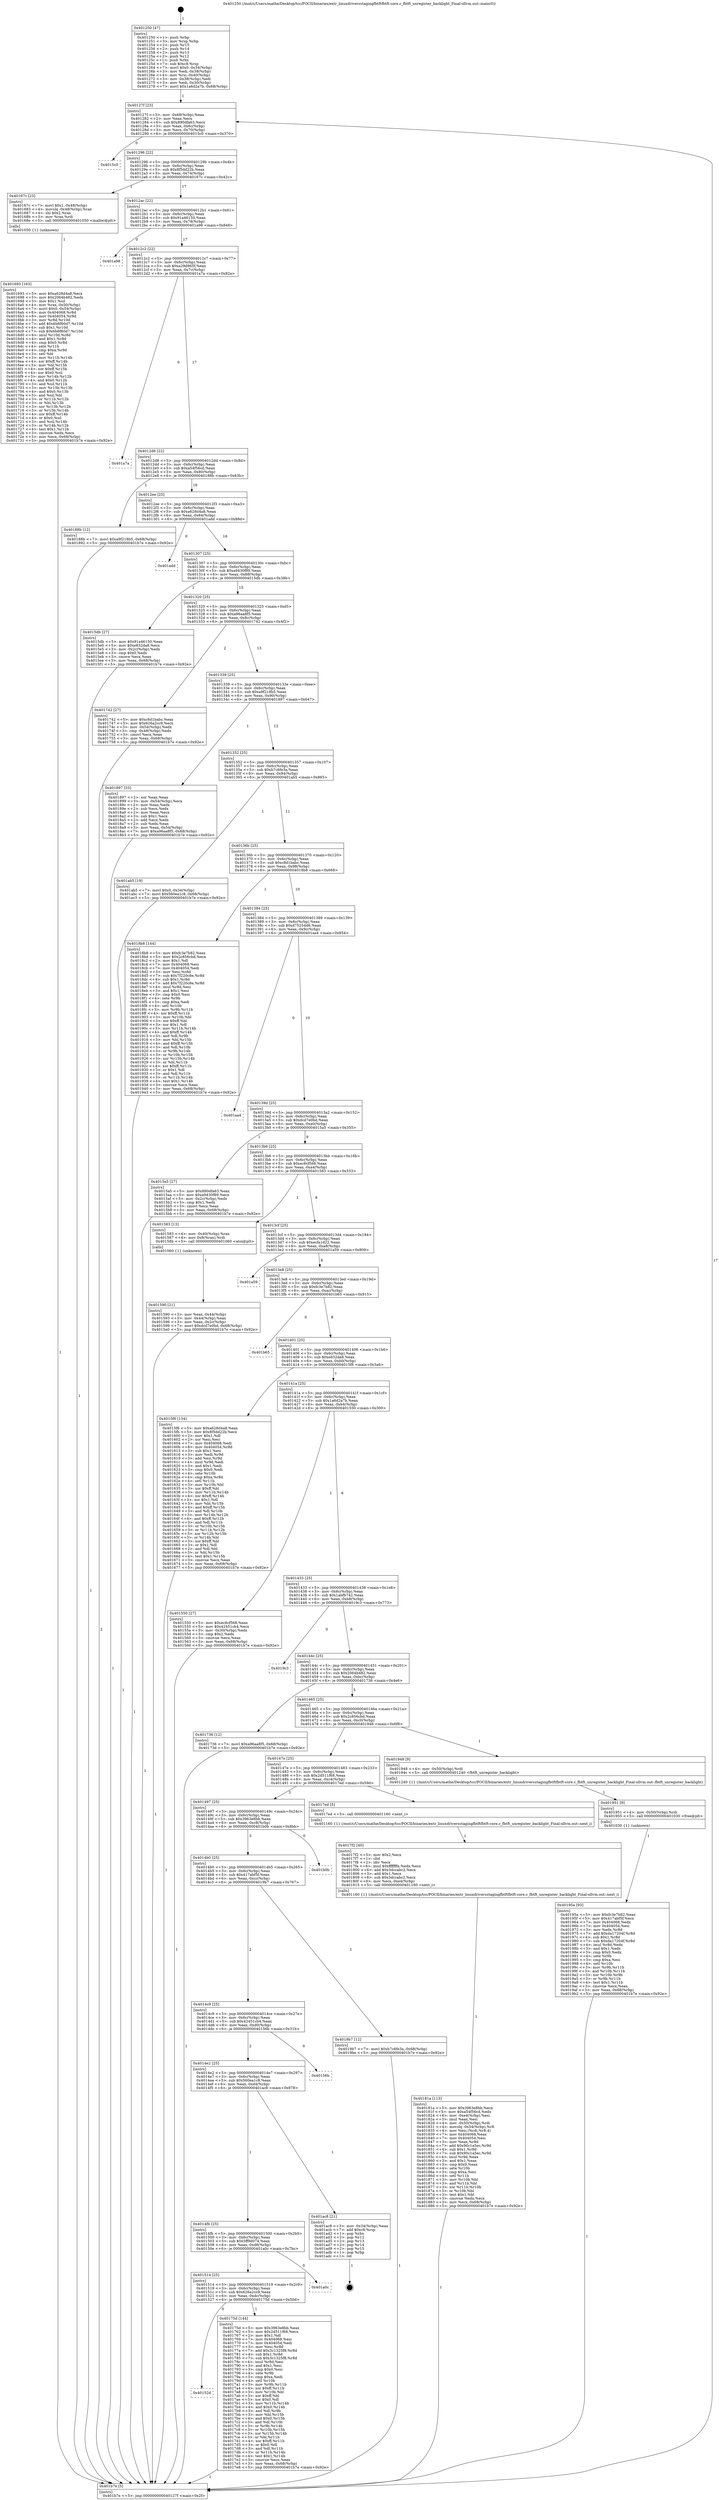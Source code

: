 digraph "0x401250" {
  label = "0x401250 (/mnt/c/Users/mathe/Desktop/tcc/POCII/binaries/extr_linuxdriversstagingfbtftfbtft-core.c_fbtft_unregister_backlight_Final-ollvm.out::main(0))"
  labelloc = "t"
  node[shape=record]

  Entry [label="",width=0.3,height=0.3,shape=circle,fillcolor=black,style=filled]
  "0x40127f" [label="{
     0x40127f [23]\l
     | [instrs]\l
     &nbsp;&nbsp;0x40127f \<+3\>: mov -0x68(%rbp),%eax\l
     &nbsp;&nbsp;0x401282 \<+2\>: mov %eax,%ecx\l
     &nbsp;&nbsp;0x401284 \<+6\>: sub $0x890dfa63,%ecx\l
     &nbsp;&nbsp;0x40128a \<+3\>: mov %eax,-0x6c(%rbp)\l
     &nbsp;&nbsp;0x40128d \<+3\>: mov %ecx,-0x70(%rbp)\l
     &nbsp;&nbsp;0x401290 \<+6\>: je 00000000004015c0 \<main+0x370\>\l
  }"]
  "0x4015c0" [label="{
     0x4015c0\l
  }", style=dashed]
  "0x401296" [label="{
     0x401296 [22]\l
     | [instrs]\l
     &nbsp;&nbsp;0x401296 \<+5\>: jmp 000000000040129b \<main+0x4b\>\l
     &nbsp;&nbsp;0x40129b \<+3\>: mov -0x6c(%rbp),%eax\l
     &nbsp;&nbsp;0x40129e \<+5\>: sub $0x8f5dd22b,%eax\l
     &nbsp;&nbsp;0x4012a3 \<+3\>: mov %eax,-0x74(%rbp)\l
     &nbsp;&nbsp;0x4012a6 \<+6\>: je 000000000040167c \<main+0x42c\>\l
  }"]
  Exit [label="",width=0.3,height=0.3,shape=circle,fillcolor=black,style=filled,peripheries=2]
  "0x40167c" [label="{
     0x40167c [23]\l
     | [instrs]\l
     &nbsp;&nbsp;0x40167c \<+7\>: movl $0x1,-0x48(%rbp)\l
     &nbsp;&nbsp;0x401683 \<+4\>: movslq -0x48(%rbp),%rax\l
     &nbsp;&nbsp;0x401687 \<+4\>: shl $0x2,%rax\l
     &nbsp;&nbsp;0x40168b \<+3\>: mov %rax,%rdi\l
     &nbsp;&nbsp;0x40168e \<+5\>: call 0000000000401050 \<malloc@plt\>\l
     | [calls]\l
     &nbsp;&nbsp;0x401050 \{1\} (unknown)\l
  }"]
  "0x4012ac" [label="{
     0x4012ac [22]\l
     | [instrs]\l
     &nbsp;&nbsp;0x4012ac \<+5\>: jmp 00000000004012b1 \<main+0x61\>\l
     &nbsp;&nbsp;0x4012b1 \<+3\>: mov -0x6c(%rbp),%eax\l
     &nbsp;&nbsp;0x4012b4 \<+5\>: sub $0x91a46150,%eax\l
     &nbsp;&nbsp;0x4012b9 \<+3\>: mov %eax,-0x78(%rbp)\l
     &nbsp;&nbsp;0x4012bc \<+6\>: je 0000000000401a98 \<main+0x848\>\l
  }"]
  "0x40195a" [label="{
     0x40195a [93]\l
     | [instrs]\l
     &nbsp;&nbsp;0x40195a \<+5\>: mov $0xfc3e7b82,%eax\l
     &nbsp;&nbsp;0x40195f \<+5\>: mov $0x417abf5f,%ecx\l
     &nbsp;&nbsp;0x401964 \<+7\>: mov 0x404068,%edx\l
     &nbsp;&nbsp;0x40196b \<+7\>: mov 0x404054,%esi\l
     &nbsp;&nbsp;0x401972 \<+3\>: mov %edx,%r8d\l
     &nbsp;&nbsp;0x401975 \<+7\>: add $0xda17204f,%r8d\l
     &nbsp;&nbsp;0x40197c \<+4\>: sub $0x1,%r8d\l
     &nbsp;&nbsp;0x401980 \<+7\>: sub $0xda17204f,%r8d\l
     &nbsp;&nbsp;0x401987 \<+4\>: imul %r8d,%edx\l
     &nbsp;&nbsp;0x40198b \<+3\>: and $0x1,%edx\l
     &nbsp;&nbsp;0x40198e \<+3\>: cmp $0x0,%edx\l
     &nbsp;&nbsp;0x401991 \<+4\>: sete %r9b\l
     &nbsp;&nbsp;0x401995 \<+3\>: cmp $0xa,%esi\l
     &nbsp;&nbsp;0x401998 \<+4\>: setl %r10b\l
     &nbsp;&nbsp;0x40199c \<+3\>: mov %r9b,%r11b\l
     &nbsp;&nbsp;0x40199f \<+3\>: and %r10b,%r11b\l
     &nbsp;&nbsp;0x4019a2 \<+3\>: xor %r10b,%r9b\l
     &nbsp;&nbsp;0x4019a5 \<+3\>: or %r9b,%r11b\l
     &nbsp;&nbsp;0x4019a8 \<+4\>: test $0x1,%r11b\l
     &nbsp;&nbsp;0x4019ac \<+3\>: cmovne %ecx,%eax\l
     &nbsp;&nbsp;0x4019af \<+3\>: mov %eax,-0x68(%rbp)\l
     &nbsp;&nbsp;0x4019b2 \<+5\>: jmp 0000000000401b7e \<main+0x92e\>\l
  }"]
  "0x401a98" [label="{
     0x401a98\l
  }", style=dashed]
  "0x4012c2" [label="{
     0x4012c2 [22]\l
     | [instrs]\l
     &nbsp;&nbsp;0x4012c2 \<+5\>: jmp 00000000004012c7 \<main+0x77\>\l
     &nbsp;&nbsp;0x4012c7 \<+3\>: mov -0x6c(%rbp),%eax\l
     &nbsp;&nbsp;0x4012ca \<+5\>: sub $0xa29d965f,%eax\l
     &nbsp;&nbsp;0x4012cf \<+3\>: mov %eax,-0x7c(%rbp)\l
     &nbsp;&nbsp;0x4012d2 \<+6\>: je 0000000000401a7a \<main+0x82a\>\l
  }"]
  "0x401951" [label="{
     0x401951 [9]\l
     | [instrs]\l
     &nbsp;&nbsp;0x401951 \<+4\>: mov -0x50(%rbp),%rdi\l
     &nbsp;&nbsp;0x401955 \<+5\>: call 0000000000401030 \<free@plt\>\l
     | [calls]\l
     &nbsp;&nbsp;0x401030 \{1\} (unknown)\l
  }"]
  "0x401a7a" [label="{
     0x401a7a\l
  }", style=dashed]
  "0x4012d8" [label="{
     0x4012d8 [22]\l
     | [instrs]\l
     &nbsp;&nbsp;0x4012d8 \<+5\>: jmp 00000000004012dd \<main+0x8d\>\l
     &nbsp;&nbsp;0x4012dd \<+3\>: mov -0x6c(%rbp),%eax\l
     &nbsp;&nbsp;0x4012e0 \<+5\>: sub $0xa54f56cd,%eax\l
     &nbsp;&nbsp;0x4012e5 \<+3\>: mov %eax,-0x80(%rbp)\l
     &nbsp;&nbsp;0x4012e8 \<+6\>: je 000000000040188b \<main+0x63b\>\l
  }"]
  "0x40181a" [label="{
     0x40181a [113]\l
     | [instrs]\l
     &nbsp;&nbsp;0x40181a \<+5\>: mov $0x3963e8bb,%ecx\l
     &nbsp;&nbsp;0x40181f \<+5\>: mov $0xa54f56cd,%edx\l
     &nbsp;&nbsp;0x401824 \<+6\>: mov -0xe4(%rbp),%esi\l
     &nbsp;&nbsp;0x40182a \<+3\>: imul %eax,%esi\l
     &nbsp;&nbsp;0x40182d \<+4\>: mov -0x50(%rbp),%rdi\l
     &nbsp;&nbsp;0x401831 \<+4\>: movslq -0x54(%rbp),%r8\l
     &nbsp;&nbsp;0x401835 \<+4\>: mov %esi,(%rdi,%r8,4)\l
     &nbsp;&nbsp;0x401839 \<+7\>: mov 0x404068,%eax\l
     &nbsp;&nbsp;0x401840 \<+7\>: mov 0x404054,%esi\l
     &nbsp;&nbsp;0x401847 \<+3\>: mov %eax,%r9d\l
     &nbsp;&nbsp;0x40184a \<+7\>: add $0x90c1a5ec,%r9d\l
     &nbsp;&nbsp;0x401851 \<+4\>: sub $0x1,%r9d\l
     &nbsp;&nbsp;0x401855 \<+7\>: sub $0x90c1a5ec,%r9d\l
     &nbsp;&nbsp;0x40185c \<+4\>: imul %r9d,%eax\l
     &nbsp;&nbsp;0x401860 \<+3\>: and $0x1,%eax\l
     &nbsp;&nbsp;0x401863 \<+3\>: cmp $0x0,%eax\l
     &nbsp;&nbsp;0x401866 \<+4\>: sete %r10b\l
     &nbsp;&nbsp;0x40186a \<+3\>: cmp $0xa,%esi\l
     &nbsp;&nbsp;0x40186d \<+4\>: setl %r11b\l
     &nbsp;&nbsp;0x401871 \<+3\>: mov %r10b,%bl\l
     &nbsp;&nbsp;0x401874 \<+3\>: and %r11b,%bl\l
     &nbsp;&nbsp;0x401877 \<+3\>: xor %r11b,%r10b\l
     &nbsp;&nbsp;0x40187a \<+3\>: or %r10b,%bl\l
     &nbsp;&nbsp;0x40187d \<+3\>: test $0x1,%bl\l
     &nbsp;&nbsp;0x401880 \<+3\>: cmovne %edx,%ecx\l
     &nbsp;&nbsp;0x401883 \<+3\>: mov %ecx,-0x68(%rbp)\l
     &nbsp;&nbsp;0x401886 \<+5\>: jmp 0000000000401b7e \<main+0x92e\>\l
  }"]
  "0x40188b" [label="{
     0x40188b [12]\l
     | [instrs]\l
     &nbsp;&nbsp;0x40188b \<+7\>: movl $0xa9f218b5,-0x68(%rbp)\l
     &nbsp;&nbsp;0x401892 \<+5\>: jmp 0000000000401b7e \<main+0x92e\>\l
  }"]
  "0x4012ee" [label="{
     0x4012ee [25]\l
     | [instrs]\l
     &nbsp;&nbsp;0x4012ee \<+5\>: jmp 00000000004012f3 \<main+0xa3\>\l
     &nbsp;&nbsp;0x4012f3 \<+3\>: mov -0x6c(%rbp),%eax\l
     &nbsp;&nbsp;0x4012f6 \<+5\>: sub $0xa628d4a8,%eax\l
     &nbsp;&nbsp;0x4012fb \<+6\>: mov %eax,-0x84(%rbp)\l
     &nbsp;&nbsp;0x401301 \<+6\>: je 0000000000401add \<main+0x88d\>\l
  }"]
  "0x4017f2" [label="{
     0x4017f2 [40]\l
     | [instrs]\l
     &nbsp;&nbsp;0x4017f2 \<+5\>: mov $0x2,%ecx\l
     &nbsp;&nbsp;0x4017f7 \<+1\>: cltd\l
     &nbsp;&nbsp;0x4017f8 \<+2\>: idiv %ecx\l
     &nbsp;&nbsp;0x4017fa \<+6\>: imul $0xfffffffe,%edx,%ecx\l
     &nbsp;&nbsp;0x401800 \<+6\>: add $0x3dccabc2,%ecx\l
     &nbsp;&nbsp;0x401806 \<+3\>: add $0x1,%ecx\l
     &nbsp;&nbsp;0x401809 \<+6\>: sub $0x3dccabc2,%ecx\l
     &nbsp;&nbsp;0x40180f \<+6\>: mov %ecx,-0xe4(%rbp)\l
     &nbsp;&nbsp;0x401815 \<+5\>: call 0000000000401160 \<next_i\>\l
     | [calls]\l
     &nbsp;&nbsp;0x401160 \{1\} (/mnt/c/Users/mathe/Desktop/tcc/POCII/binaries/extr_linuxdriversstagingfbtftfbtft-core.c_fbtft_unregister_backlight_Final-ollvm.out::next_i)\l
  }"]
  "0x401add" [label="{
     0x401add\l
  }", style=dashed]
  "0x401307" [label="{
     0x401307 [25]\l
     | [instrs]\l
     &nbsp;&nbsp;0x401307 \<+5\>: jmp 000000000040130c \<main+0xbc\>\l
     &nbsp;&nbsp;0x40130c \<+3\>: mov -0x6c(%rbp),%eax\l
     &nbsp;&nbsp;0x40130f \<+5\>: sub $0xa9430f89,%eax\l
     &nbsp;&nbsp;0x401314 \<+6\>: mov %eax,-0x88(%rbp)\l
     &nbsp;&nbsp;0x40131a \<+6\>: je 00000000004015db \<main+0x38b\>\l
  }"]
  "0x40152d" [label="{
     0x40152d\l
  }", style=dashed]
  "0x4015db" [label="{
     0x4015db [27]\l
     | [instrs]\l
     &nbsp;&nbsp;0x4015db \<+5\>: mov $0x91a46150,%eax\l
     &nbsp;&nbsp;0x4015e0 \<+5\>: mov $0xe832da8,%ecx\l
     &nbsp;&nbsp;0x4015e5 \<+3\>: mov -0x2c(%rbp),%edx\l
     &nbsp;&nbsp;0x4015e8 \<+3\>: cmp $0x0,%edx\l
     &nbsp;&nbsp;0x4015eb \<+3\>: cmove %ecx,%eax\l
     &nbsp;&nbsp;0x4015ee \<+3\>: mov %eax,-0x68(%rbp)\l
     &nbsp;&nbsp;0x4015f1 \<+5\>: jmp 0000000000401b7e \<main+0x92e\>\l
  }"]
  "0x401320" [label="{
     0x401320 [25]\l
     | [instrs]\l
     &nbsp;&nbsp;0x401320 \<+5\>: jmp 0000000000401325 \<main+0xd5\>\l
     &nbsp;&nbsp;0x401325 \<+3\>: mov -0x6c(%rbp),%eax\l
     &nbsp;&nbsp;0x401328 \<+5\>: sub $0xa96aa8f5,%eax\l
     &nbsp;&nbsp;0x40132d \<+6\>: mov %eax,-0x8c(%rbp)\l
     &nbsp;&nbsp;0x401333 \<+6\>: je 0000000000401742 \<main+0x4f2\>\l
  }"]
  "0x40175d" [label="{
     0x40175d [144]\l
     | [instrs]\l
     &nbsp;&nbsp;0x40175d \<+5\>: mov $0x3963e8bb,%eax\l
     &nbsp;&nbsp;0x401762 \<+5\>: mov $0x2d511f68,%ecx\l
     &nbsp;&nbsp;0x401767 \<+2\>: mov $0x1,%dl\l
     &nbsp;&nbsp;0x401769 \<+7\>: mov 0x404068,%esi\l
     &nbsp;&nbsp;0x401770 \<+7\>: mov 0x404054,%edi\l
     &nbsp;&nbsp;0x401777 \<+3\>: mov %esi,%r8d\l
     &nbsp;&nbsp;0x40177a \<+7\>: add $0x3c1325f8,%r8d\l
     &nbsp;&nbsp;0x401781 \<+4\>: sub $0x1,%r8d\l
     &nbsp;&nbsp;0x401785 \<+7\>: sub $0x3c1325f8,%r8d\l
     &nbsp;&nbsp;0x40178c \<+4\>: imul %r8d,%esi\l
     &nbsp;&nbsp;0x401790 \<+3\>: and $0x1,%esi\l
     &nbsp;&nbsp;0x401793 \<+3\>: cmp $0x0,%esi\l
     &nbsp;&nbsp;0x401796 \<+4\>: sete %r9b\l
     &nbsp;&nbsp;0x40179a \<+3\>: cmp $0xa,%edi\l
     &nbsp;&nbsp;0x40179d \<+4\>: setl %r10b\l
     &nbsp;&nbsp;0x4017a1 \<+3\>: mov %r9b,%r11b\l
     &nbsp;&nbsp;0x4017a4 \<+4\>: xor $0xff,%r11b\l
     &nbsp;&nbsp;0x4017a8 \<+3\>: mov %r10b,%bl\l
     &nbsp;&nbsp;0x4017ab \<+3\>: xor $0xff,%bl\l
     &nbsp;&nbsp;0x4017ae \<+3\>: xor $0x0,%dl\l
     &nbsp;&nbsp;0x4017b1 \<+3\>: mov %r11b,%r14b\l
     &nbsp;&nbsp;0x4017b4 \<+4\>: and $0x0,%r14b\l
     &nbsp;&nbsp;0x4017b8 \<+3\>: and %dl,%r9b\l
     &nbsp;&nbsp;0x4017bb \<+3\>: mov %bl,%r15b\l
     &nbsp;&nbsp;0x4017be \<+4\>: and $0x0,%r15b\l
     &nbsp;&nbsp;0x4017c2 \<+3\>: and %dl,%r10b\l
     &nbsp;&nbsp;0x4017c5 \<+3\>: or %r9b,%r14b\l
     &nbsp;&nbsp;0x4017c8 \<+3\>: or %r10b,%r15b\l
     &nbsp;&nbsp;0x4017cb \<+3\>: xor %r15b,%r14b\l
     &nbsp;&nbsp;0x4017ce \<+3\>: or %bl,%r11b\l
     &nbsp;&nbsp;0x4017d1 \<+4\>: xor $0xff,%r11b\l
     &nbsp;&nbsp;0x4017d5 \<+3\>: or $0x0,%dl\l
     &nbsp;&nbsp;0x4017d8 \<+3\>: and %dl,%r11b\l
     &nbsp;&nbsp;0x4017db \<+3\>: or %r11b,%r14b\l
     &nbsp;&nbsp;0x4017de \<+4\>: test $0x1,%r14b\l
     &nbsp;&nbsp;0x4017e2 \<+3\>: cmovne %ecx,%eax\l
     &nbsp;&nbsp;0x4017e5 \<+3\>: mov %eax,-0x68(%rbp)\l
     &nbsp;&nbsp;0x4017e8 \<+5\>: jmp 0000000000401b7e \<main+0x92e\>\l
  }"]
  "0x401742" [label="{
     0x401742 [27]\l
     | [instrs]\l
     &nbsp;&nbsp;0x401742 \<+5\>: mov $0xc8d1babc,%eax\l
     &nbsp;&nbsp;0x401747 \<+5\>: mov $0x626a2cc9,%ecx\l
     &nbsp;&nbsp;0x40174c \<+3\>: mov -0x54(%rbp),%edx\l
     &nbsp;&nbsp;0x40174f \<+3\>: cmp -0x48(%rbp),%edx\l
     &nbsp;&nbsp;0x401752 \<+3\>: cmovl %ecx,%eax\l
     &nbsp;&nbsp;0x401755 \<+3\>: mov %eax,-0x68(%rbp)\l
     &nbsp;&nbsp;0x401758 \<+5\>: jmp 0000000000401b7e \<main+0x92e\>\l
  }"]
  "0x401339" [label="{
     0x401339 [25]\l
     | [instrs]\l
     &nbsp;&nbsp;0x401339 \<+5\>: jmp 000000000040133e \<main+0xee\>\l
     &nbsp;&nbsp;0x40133e \<+3\>: mov -0x6c(%rbp),%eax\l
     &nbsp;&nbsp;0x401341 \<+5\>: sub $0xa9f218b5,%eax\l
     &nbsp;&nbsp;0x401346 \<+6\>: mov %eax,-0x90(%rbp)\l
     &nbsp;&nbsp;0x40134c \<+6\>: je 0000000000401897 \<main+0x647\>\l
  }"]
  "0x401514" [label="{
     0x401514 [25]\l
     | [instrs]\l
     &nbsp;&nbsp;0x401514 \<+5\>: jmp 0000000000401519 \<main+0x2c9\>\l
     &nbsp;&nbsp;0x401519 \<+3\>: mov -0x6c(%rbp),%eax\l
     &nbsp;&nbsp;0x40151c \<+5\>: sub $0x626a2cc9,%eax\l
     &nbsp;&nbsp;0x401521 \<+6\>: mov %eax,-0xdc(%rbp)\l
     &nbsp;&nbsp;0x401527 \<+6\>: je 000000000040175d \<main+0x50d\>\l
  }"]
  "0x401897" [label="{
     0x401897 [33]\l
     | [instrs]\l
     &nbsp;&nbsp;0x401897 \<+2\>: xor %eax,%eax\l
     &nbsp;&nbsp;0x401899 \<+3\>: mov -0x54(%rbp),%ecx\l
     &nbsp;&nbsp;0x40189c \<+2\>: mov %eax,%edx\l
     &nbsp;&nbsp;0x40189e \<+2\>: sub %ecx,%edx\l
     &nbsp;&nbsp;0x4018a0 \<+2\>: mov %eax,%ecx\l
     &nbsp;&nbsp;0x4018a2 \<+3\>: sub $0x1,%ecx\l
     &nbsp;&nbsp;0x4018a5 \<+2\>: add %ecx,%edx\l
     &nbsp;&nbsp;0x4018a7 \<+2\>: sub %edx,%eax\l
     &nbsp;&nbsp;0x4018a9 \<+3\>: mov %eax,-0x54(%rbp)\l
     &nbsp;&nbsp;0x4018ac \<+7\>: movl $0xa96aa8f5,-0x68(%rbp)\l
     &nbsp;&nbsp;0x4018b3 \<+5\>: jmp 0000000000401b7e \<main+0x92e\>\l
  }"]
  "0x401352" [label="{
     0x401352 [25]\l
     | [instrs]\l
     &nbsp;&nbsp;0x401352 \<+5\>: jmp 0000000000401357 \<main+0x107\>\l
     &nbsp;&nbsp;0x401357 \<+3\>: mov -0x6c(%rbp),%eax\l
     &nbsp;&nbsp;0x40135a \<+5\>: sub $0xb7c6fe3a,%eax\l
     &nbsp;&nbsp;0x40135f \<+6\>: mov %eax,-0x94(%rbp)\l
     &nbsp;&nbsp;0x401365 \<+6\>: je 0000000000401ab5 \<main+0x865\>\l
  }"]
  "0x401a0c" [label="{
     0x401a0c\l
  }", style=dashed]
  "0x401ab5" [label="{
     0x401ab5 [19]\l
     | [instrs]\l
     &nbsp;&nbsp;0x401ab5 \<+7\>: movl $0x0,-0x34(%rbp)\l
     &nbsp;&nbsp;0x401abc \<+7\>: movl $0x560ea1c8,-0x68(%rbp)\l
     &nbsp;&nbsp;0x401ac3 \<+5\>: jmp 0000000000401b7e \<main+0x92e\>\l
  }"]
  "0x40136b" [label="{
     0x40136b [25]\l
     | [instrs]\l
     &nbsp;&nbsp;0x40136b \<+5\>: jmp 0000000000401370 \<main+0x120\>\l
     &nbsp;&nbsp;0x401370 \<+3\>: mov -0x6c(%rbp),%eax\l
     &nbsp;&nbsp;0x401373 \<+5\>: sub $0xc8d1babc,%eax\l
     &nbsp;&nbsp;0x401378 \<+6\>: mov %eax,-0x98(%rbp)\l
     &nbsp;&nbsp;0x40137e \<+6\>: je 00000000004018b8 \<main+0x668\>\l
  }"]
  "0x4014fb" [label="{
     0x4014fb [25]\l
     | [instrs]\l
     &nbsp;&nbsp;0x4014fb \<+5\>: jmp 0000000000401500 \<main+0x2b0\>\l
     &nbsp;&nbsp;0x401500 \<+3\>: mov -0x6c(%rbp),%eax\l
     &nbsp;&nbsp;0x401503 \<+5\>: sub $0x5ff9d074,%eax\l
     &nbsp;&nbsp;0x401508 \<+6\>: mov %eax,-0xd8(%rbp)\l
     &nbsp;&nbsp;0x40150e \<+6\>: je 0000000000401a0c \<main+0x7bc\>\l
  }"]
  "0x4018b8" [label="{
     0x4018b8 [144]\l
     | [instrs]\l
     &nbsp;&nbsp;0x4018b8 \<+5\>: mov $0xfc3e7b82,%eax\l
     &nbsp;&nbsp;0x4018bd \<+5\>: mov $0x2c856cbd,%ecx\l
     &nbsp;&nbsp;0x4018c2 \<+2\>: mov $0x1,%dl\l
     &nbsp;&nbsp;0x4018c4 \<+7\>: mov 0x404068,%esi\l
     &nbsp;&nbsp;0x4018cb \<+7\>: mov 0x404054,%edi\l
     &nbsp;&nbsp;0x4018d2 \<+3\>: mov %esi,%r8d\l
     &nbsp;&nbsp;0x4018d5 \<+7\>: sub $0x7f220c8e,%r8d\l
     &nbsp;&nbsp;0x4018dc \<+4\>: sub $0x1,%r8d\l
     &nbsp;&nbsp;0x4018e0 \<+7\>: add $0x7f220c8e,%r8d\l
     &nbsp;&nbsp;0x4018e7 \<+4\>: imul %r8d,%esi\l
     &nbsp;&nbsp;0x4018eb \<+3\>: and $0x1,%esi\l
     &nbsp;&nbsp;0x4018ee \<+3\>: cmp $0x0,%esi\l
     &nbsp;&nbsp;0x4018f1 \<+4\>: sete %r9b\l
     &nbsp;&nbsp;0x4018f5 \<+3\>: cmp $0xa,%edi\l
     &nbsp;&nbsp;0x4018f8 \<+4\>: setl %r10b\l
     &nbsp;&nbsp;0x4018fc \<+3\>: mov %r9b,%r11b\l
     &nbsp;&nbsp;0x4018ff \<+4\>: xor $0xff,%r11b\l
     &nbsp;&nbsp;0x401903 \<+3\>: mov %r10b,%bl\l
     &nbsp;&nbsp;0x401906 \<+3\>: xor $0xff,%bl\l
     &nbsp;&nbsp;0x401909 \<+3\>: xor $0x1,%dl\l
     &nbsp;&nbsp;0x40190c \<+3\>: mov %r11b,%r14b\l
     &nbsp;&nbsp;0x40190f \<+4\>: and $0xff,%r14b\l
     &nbsp;&nbsp;0x401913 \<+3\>: and %dl,%r9b\l
     &nbsp;&nbsp;0x401916 \<+3\>: mov %bl,%r15b\l
     &nbsp;&nbsp;0x401919 \<+4\>: and $0xff,%r15b\l
     &nbsp;&nbsp;0x40191d \<+3\>: and %dl,%r10b\l
     &nbsp;&nbsp;0x401920 \<+3\>: or %r9b,%r14b\l
     &nbsp;&nbsp;0x401923 \<+3\>: or %r10b,%r15b\l
     &nbsp;&nbsp;0x401926 \<+3\>: xor %r15b,%r14b\l
     &nbsp;&nbsp;0x401929 \<+3\>: or %bl,%r11b\l
     &nbsp;&nbsp;0x40192c \<+4\>: xor $0xff,%r11b\l
     &nbsp;&nbsp;0x401930 \<+3\>: or $0x1,%dl\l
     &nbsp;&nbsp;0x401933 \<+3\>: and %dl,%r11b\l
     &nbsp;&nbsp;0x401936 \<+3\>: or %r11b,%r14b\l
     &nbsp;&nbsp;0x401939 \<+4\>: test $0x1,%r14b\l
     &nbsp;&nbsp;0x40193d \<+3\>: cmovne %ecx,%eax\l
     &nbsp;&nbsp;0x401940 \<+3\>: mov %eax,-0x68(%rbp)\l
     &nbsp;&nbsp;0x401943 \<+5\>: jmp 0000000000401b7e \<main+0x92e\>\l
  }"]
  "0x401384" [label="{
     0x401384 [25]\l
     | [instrs]\l
     &nbsp;&nbsp;0x401384 \<+5\>: jmp 0000000000401389 \<main+0x139\>\l
     &nbsp;&nbsp;0x401389 \<+3\>: mov -0x6c(%rbp),%eax\l
     &nbsp;&nbsp;0x40138c \<+5\>: sub $0xd75254d6,%eax\l
     &nbsp;&nbsp;0x401391 \<+6\>: mov %eax,-0x9c(%rbp)\l
     &nbsp;&nbsp;0x401397 \<+6\>: je 0000000000401aa4 \<main+0x854\>\l
  }"]
  "0x401ac8" [label="{
     0x401ac8 [21]\l
     | [instrs]\l
     &nbsp;&nbsp;0x401ac8 \<+3\>: mov -0x34(%rbp),%eax\l
     &nbsp;&nbsp;0x401acb \<+7\>: add $0xc8,%rsp\l
     &nbsp;&nbsp;0x401ad2 \<+1\>: pop %rbx\l
     &nbsp;&nbsp;0x401ad3 \<+2\>: pop %r12\l
     &nbsp;&nbsp;0x401ad5 \<+2\>: pop %r13\l
     &nbsp;&nbsp;0x401ad7 \<+2\>: pop %r14\l
     &nbsp;&nbsp;0x401ad9 \<+2\>: pop %r15\l
     &nbsp;&nbsp;0x401adb \<+1\>: pop %rbp\l
     &nbsp;&nbsp;0x401adc \<+1\>: ret\l
  }"]
  "0x401aa4" [label="{
     0x401aa4\l
  }", style=dashed]
  "0x40139d" [label="{
     0x40139d [25]\l
     | [instrs]\l
     &nbsp;&nbsp;0x40139d \<+5\>: jmp 00000000004013a2 \<main+0x152\>\l
     &nbsp;&nbsp;0x4013a2 \<+3\>: mov -0x6c(%rbp),%eax\l
     &nbsp;&nbsp;0x4013a5 \<+5\>: sub $0xdcd7e0bd,%eax\l
     &nbsp;&nbsp;0x4013aa \<+6\>: mov %eax,-0xa0(%rbp)\l
     &nbsp;&nbsp;0x4013b0 \<+6\>: je 00000000004015a5 \<main+0x355\>\l
  }"]
  "0x4014e2" [label="{
     0x4014e2 [25]\l
     | [instrs]\l
     &nbsp;&nbsp;0x4014e2 \<+5\>: jmp 00000000004014e7 \<main+0x297\>\l
     &nbsp;&nbsp;0x4014e7 \<+3\>: mov -0x6c(%rbp),%eax\l
     &nbsp;&nbsp;0x4014ea \<+5\>: sub $0x560ea1c8,%eax\l
     &nbsp;&nbsp;0x4014ef \<+6\>: mov %eax,-0xd4(%rbp)\l
     &nbsp;&nbsp;0x4014f5 \<+6\>: je 0000000000401ac8 \<main+0x878\>\l
  }"]
  "0x4015a5" [label="{
     0x4015a5 [27]\l
     | [instrs]\l
     &nbsp;&nbsp;0x4015a5 \<+5\>: mov $0x890dfa63,%eax\l
     &nbsp;&nbsp;0x4015aa \<+5\>: mov $0xa9430f89,%ecx\l
     &nbsp;&nbsp;0x4015af \<+3\>: mov -0x2c(%rbp),%edx\l
     &nbsp;&nbsp;0x4015b2 \<+3\>: cmp $0x1,%edx\l
     &nbsp;&nbsp;0x4015b5 \<+3\>: cmovl %ecx,%eax\l
     &nbsp;&nbsp;0x4015b8 \<+3\>: mov %eax,-0x68(%rbp)\l
     &nbsp;&nbsp;0x4015bb \<+5\>: jmp 0000000000401b7e \<main+0x92e\>\l
  }"]
  "0x4013b6" [label="{
     0x4013b6 [25]\l
     | [instrs]\l
     &nbsp;&nbsp;0x4013b6 \<+5\>: jmp 00000000004013bb \<main+0x16b\>\l
     &nbsp;&nbsp;0x4013bb \<+3\>: mov -0x6c(%rbp),%eax\l
     &nbsp;&nbsp;0x4013be \<+5\>: sub $0xec6cf568,%eax\l
     &nbsp;&nbsp;0x4013c3 \<+6\>: mov %eax,-0xa4(%rbp)\l
     &nbsp;&nbsp;0x4013c9 \<+6\>: je 0000000000401583 \<main+0x333\>\l
  }"]
  "0x40156b" [label="{
     0x40156b\l
  }", style=dashed]
  "0x401583" [label="{
     0x401583 [13]\l
     | [instrs]\l
     &nbsp;&nbsp;0x401583 \<+4\>: mov -0x40(%rbp),%rax\l
     &nbsp;&nbsp;0x401587 \<+4\>: mov 0x8(%rax),%rdi\l
     &nbsp;&nbsp;0x40158b \<+5\>: call 0000000000401060 \<atoi@plt\>\l
     | [calls]\l
     &nbsp;&nbsp;0x401060 \{1\} (unknown)\l
  }"]
  "0x4013cf" [label="{
     0x4013cf [25]\l
     | [instrs]\l
     &nbsp;&nbsp;0x4013cf \<+5\>: jmp 00000000004013d4 \<main+0x184\>\l
     &nbsp;&nbsp;0x4013d4 \<+3\>: mov -0x6c(%rbp),%eax\l
     &nbsp;&nbsp;0x4013d7 \<+5\>: sub $0xecfa1d22,%eax\l
     &nbsp;&nbsp;0x4013dc \<+6\>: mov %eax,-0xa8(%rbp)\l
     &nbsp;&nbsp;0x4013e2 \<+6\>: je 0000000000401a59 \<main+0x809\>\l
  }"]
  "0x4014c9" [label="{
     0x4014c9 [25]\l
     | [instrs]\l
     &nbsp;&nbsp;0x4014c9 \<+5\>: jmp 00000000004014ce \<main+0x27e\>\l
     &nbsp;&nbsp;0x4014ce \<+3\>: mov -0x6c(%rbp),%eax\l
     &nbsp;&nbsp;0x4014d1 \<+5\>: sub $0x42451cb4,%eax\l
     &nbsp;&nbsp;0x4014d6 \<+6\>: mov %eax,-0xd0(%rbp)\l
     &nbsp;&nbsp;0x4014dc \<+6\>: je 000000000040156b \<main+0x31b\>\l
  }"]
  "0x401a59" [label="{
     0x401a59\l
  }", style=dashed]
  "0x4013e8" [label="{
     0x4013e8 [25]\l
     | [instrs]\l
     &nbsp;&nbsp;0x4013e8 \<+5\>: jmp 00000000004013ed \<main+0x19d\>\l
     &nbsp;&nbsp;0x4013ed \<+3\>: mov -0x6c(%rbp),%eax\l
     &nbsp;&nbsp;0x4013f0 \<+5\>: sub $0xfc3e7b82,%eax\l
     &nbsp;&nbsp;0x4013f5 \<+6\>: mov %eax,-0xac(%rbp)\l
     &nbsp;&nbsp;0x4013fb \<+6\>: je 0000000000401b65 \<main+0x915\>\l
  }"]
  "0x4019b7" [label="{
     0x4019b7 [12]\l
     | [instrs]\l
     &nbsp;&nbsp;0x4019b7 \<+7\>: movl $0xb7c6fe3a,-0x68(%rbp)\l
     &nbsp;&nbsp;0x4019be \<+5\>: jmp 0000000000401b7e \<main+0x92e\>\l
  }"]
  "0x401b65" [label="{
     0x401b65\l
  }", style=dashed]
  "0x401401" [label="{
     0x401401 [25]\l
     | [instrs]\l
     &nbsp;&nbsp;0x401401 \<+5\>: jmp 0000000000401406 \<main+0x1b6\>\l
     &nbsp;&nbsp;0x401406 \<+3\>: mov -0x6c(%rbp),%eax\l
     &nbsp;&nbsp;0x401409 \<+5\>: sub $0xe832da8,%eax\l
     &nbsp;&nbsp;0x40140e \<+6\>: mov %eax,-0xb0(%rbp)\l
     &nbsp;&nbsp;0x401414 \<+6\>: je 00000000004015f6 \<main+0x3a6\>\l
  }"]
  "0x4014b0" [label="{
     0x4014b0 [25]\l
     | [instrs]\l
     &nbsp;&nbsp;0x4014b0 \<+5\>: jmp 00000000004014b5 \<main+0x265\>\l
     &nbsp;&nbsp;0x4014b5 \<+3\>: mov -0x6c(%rbp),%eax\l
     &nbsp;&nbsp;0x4014b8 \<+5\>: sub $0x417abf5f,%eax\l
     &nbsp;&nbsp;0x4014bd \<+6\>: mov %eax,-0xcc(%rbp)\l
     &nbsp;&nbsp;0x4014c3 \<+6\>: je 00000000004019b7 \<main+0x767\>\l
  }"]
  "0x4015f6" [label="{
     0x4015f6 [134]\l
     | [instrs]\l
     &nbsp;&nbsp;0x4015f6 \<+5\>: mov $0xa628d4a8,%eax\l
     &nbsp;&nbsp;0x4015fb \<+5\>: mov $0x8f5dd22b,%ecx\l
     &nbsp;&nbsp;0x401600 \<+2\>: mov $0x1,%dl\l
     &nbsp;&nbsp;0x401602 \<+2\>: xor %esi,%esi\l
     &nbsp;&nbsp;0x401604 \<+7\>: mov 0x404068,%edi\l
     &nbsp;&nbsp;0x40160b \<+8\>: mov 0x404054,%r8d\l
     &nbsp;&nbsp;0x401613 \<+3\>: sub $0x1,%esi\l
     &nbsp;&nbsp;0x401616 \<+3\>: mov %edi,%r9d\l
     &nbsp;&nbsp;0x401619 \<+3\>: add %esi,%r9d\l
     &nbsp;&nbsp;0x40161c \<+4\>: imul %r9d,%edi\l
     &nbsp;&nbsp;0x401620 \<+3\>: and $0x1,%edi\l
     &nbsp;&nbsp;0x401623 \<+3\>: cmp $0x0,%edi\l
     &nbsp;&nbsp;0x401626 \<+4\>: sete %r10b\l
     &nbsp;&nbsp;0x40162a \<+4\>: cmp $0xa,%r8d\l
     &nbsp;&nbsp;0x40162e \<+4\>: setl %r11b\l
     &nbsp;&nbsp;0x401632 \<+3\>: mov %r10b,%bl\l
     &nbsp;&nbsp;0x401635 \<+3\>: xor $0xff,%bl\l
     &nbsp;&nbsp;0x401638 \<+3\>: mov %r11b,%r14b\l
     &nbsp;&nbsp;0x40163b \<+4\>: xor $0xff,%r14b\l
     &nbsp;&nbsp;0x40163f \<+3\>: xor $0x1,%dl\l
     &nbsp;&nbsp;0x401642 \<+3\>: mov %bl,%r15b\l
     &nbsp;&nbsp;0x401645 \<+4\>: and $0xff,%r15b\l
     &nbsp;&nbsp;0x401649 \<+3\>: and %dl,%r10b\l
     &nbsp;&nbsp;0x40164c \<+3\>: mov %r14b,%r12b\l
     &nbsp;&nbsp;0x40164f \<+4\>: and $0xff,%r12b\l
     &nbsp;&nbsp;0x401653 \<+3\>: and %dl,%r11b\l
     &nbsp;&nbsp;0x401656 \<+3\>: or %r10b,%r15b\l
     &nbsp;&nbsp;0x401659 \<+3\>: or %r11b,%r12b\l
     &nbsp;&nbsp;0x40165c \<+3\>: xor %r12b,%r15b\l
     &nbsp;&nbsp;0x40165f \<+3\>: or %r14b,%bl\l
     &nbsp;&nbsp;0x401662 \<+3\>: xor $0xff,%bl\l
     &nbsp;&nbsp;0x401665 \<+3\>: or $0x1,%dl\l
     &nbsp;&nbsp;0x401668 \<+2\>: and %dl,%bl\l
     &nbsp;&nbsp;0x40166a \<+3\>: or %bl,%r15b\l
     &nbsp;&nbsp;0x40166d \<+4\>: test $0x1,%r15b\l
     &nbsp;&nbsp;0x401671 \<+3\>: cmovne %ecx,%eax\l
     &nbsp;&nbsp;0x401674 \<+3\>: mov %eax,-0x68(%rbp)\l
     &nbsp;&nbsp;0x401677 \<+5\>: jmp 0000000000401b7e \<main+0x92e\>\l
  }"]
  "0x40141a" [label="{
     0x40141a [25]\l
     | [instrs]\l
     &nbsp;&nbsp;0x40141a \<+5\>: jmp 000000000040141f \<main+0x1cf\>\l
     &nbsp;&nbsp;0x40141f \<+3\>: mov -0x6c(%rbp),%eax\l
     &nbsp;&nbsp;0x401422 \<+5\>: sub $0x1a6d2a7b,%eax\l
     &nbsp;&nbsp;0x401427 \<+6\>: mov %eax,-0xb4(%rbp)\l
     &nbsp;&nbsp;0x40142d \<+6\>: je 0000000000401550 \<main+0x300\>\l
  }"]
  "0x401b0b" [label="{
     0x401b0b\l
  }", style=dashed]
  "0x401550" [label="{
     0x401550 [27]\l
     | [instrs]\l
     &nbsp;&nbsp;0x401550 \<+5\>: mov $0xec6cf568,%eax\l
     &nbsp;&nbsp;0x401555 \<+5\>: mov $0x42451cb4,%ecx\l
     &nbsp;&nbsp;0x40155a \<+3\>: mov -0x30(%rbp),%edx\l
     &nbsp;&nbsp;0x40155d \<+3\>: cmp $0x2,%edx\l
     &nbsp;&nbsp;0x401560 \<+3\>: cmovne %ecx,%eax\l
     &nbsp;&nbsp;0x401563 \<+3\>: mov %eax,-0x68(%rbp)\l
     &nbsp;&nbsp;0x401566 \<+5\>: jmp 0000000000401b7e \<main+0x92e\>\l
  }"]
  "0x401433" [label="{
     0x401433 [25]\l
     | [instrs]\l
     &nbsp;&nbsp;0x401433 \<+5\>: jmp 0000000000401438 \<main+0x1e8\>\l
     &nbsp;&nbsp;0x401438 \<+3\>: mov -0x6c(%rbp),%eax\l
     &nbsp;&nbsp;0x40143b \<+5\>: sub $0x1abfb742,%eax\l
     &nbsp;&nbsp;0x401440 \<+6\>: mov %eax,-0xb8(%rbp)\l
     &nbsp;&nbsp;0x401446 \<+6\>: je 00000000004019c3 \<main+0x773\>\l
  }"]
  "0x401b7e" [label="{
     0x401b7e [5]\l
     | [instrs]\l
     &nbsp;&nbsp;0x401b7e \<+5\>: jmp 000000000040127f \<main+0x2f\>\l
  }"]
  "0x401250" [label="{
     0x401250 [47]\l
     | [instrs]\l
     &nbsp;&nbsp;0x401250 \<+1\>: push %rbp\l
     &nbsp;&nbsp;0x401251 \<+3\>: mov %rsp,%rbp\l
     &nbsp;&nbsp;0x401254 \<+2\>: push %r15\l
     &nbsp;&nbsp;0x401256 \<+2\>: push %r14\l
     &nbsp;&nbsp;0x401258 \<+2\>: push %r13\l
     &nbsp;&nbsp;0x40125a \<+2\>: push %r12\l
     &nbsp;&nbsp;0x40125c \<+1\>: push %rbx\l
     &nbsp;&nbsp;0x40125d \<+7\>: sub $0xc8,%rsp\l
     &nbsp;&nbsp;0x401264 \<+7\>: movl $0x0,-0x34(%rbp)\l
     &nbsp;&nbsp;0x40126b \<+3\>: mov %edi,-0x38(%rbp)\l
     &nbsp;&nbsp;0x40126e \<+4\>: mov %rsi,-0x40(%rbp)\l
     &nbsp;&nbsp;0x401272 \<+3\>: mov -0x38(%rbp),%edi\l
     &nbsp;&nbsp;0x401275 \<+3\>: mov %edi,-0x30(%rbp)\l
     &nbsp;&nbsp;0x401278 \<+7\>: movl $0x1a6d2a7b,-0x68(%rbp)\l
  }"]
  "0x401590" [label="{
     0x401590 [21]\l
     | [instrs]\l
     &nbsp;&nbsp;0x401590 \<+3\>: mov %eax,-0x44(%rbp)\l
     &nbsp;&nbsp;0x401593 \<+3\>: mov -0x44(%rbp),%eax\l
     &nbsp;&nbsp;0x401596 \<+3\>: mov %eax,-0x2c(%rbp)\l
     &nbsp;&nbsp;0x401599 \<+7\>: movl $0xdcd7e0bd,-0x68(%rbp)\l
     &nbsp;&nbsp;0x4015a0 \<+5\>: jmp 0000000000401b7e \<main+0x92e\>\l
  }"]
  "0x401693" [label="{
     0x401693 [163]\l
     | [instrs]\l
     &nbsp;&nbsp;0x401693 \<+5\>: mov $0xa628d4a8,%ecx\l
     &nbsp;&nbsp;0x401698 \<+5\>: mov $0x2064b482,%edx\l
     &nbsp;&nbsp;0x40169d \<+3\>: mov $0x1,%sil\l
     &nbsp;&nbsp;0x4016a0 \<+4\>: mov %rax,-0x50(%rbp)\l
     &nbsp;&nbsp;0x4016a4 \<+7\>: movl $0x0,-0x54(%rbp)\l
     &nbsp;&nbsp;0x4016ab \<+8\>: mov 0x404068,%r8d\l
     &nbsp;&nbsp;0x4016b3 \<+8\>: mov 0x404054,%r9d\l
     &nbsp;&nbsp;0x4016bb \<+3\>: mov %r8d,%r10d\l
     &nbsp;&nbsp;0x4016be \<+7\>: add $0x6b6f60d7,%r10d\l
     &nbsp;&nbsp;0x4016c5 \<+4\>: sub $0x1,%r10d\l
     &nbsp;&nbsp;0x4016c9 \<+7\>: sub $0x6b6f60d7,%r10d\l
     &nbsp;&nbsp;0x4016d0 \<+4\>: imul %r10d,%r8d\l
     &nbsp;&nbsp;0x4016d4 \<+4\>: and $0x1,%r8d\l
     &nbsp;&nbsp;0x4016d8 \<+4\>: cmp $0x0,%r8d\l
     &nbsp;&nbsp;0x4016dc \<+4\>: sete %r11b\l
     &nbsp;&nbsp;0x4016e0 \<+4\>: cmp $0xa,%r9d\l
     &nbsp;&nbsp;0x4016e4 \<+3\>: setl %bl\l
     &nbsp;&nbsp;0x4016e7 \<+3\>: mov %r11b,%r14b\l
     &nbsp;&nbsp;0x4016ea \<+4\>: xor $0xff,%r14b\l
     &nbsp;&nbsp;0x4016ee \<+3\>: mov %bl,%r15b\l
     &nbsp;&nbsp;0x4016f1 \<+4\>: xor $0xff,%r15b\l
     &nbsp;&nbsp;0x4016f5 \<+4\>: xor $0x0,%sil\l
     &nbsp;&nbsp;0x4016f9 \<+3\>: mov %r14b,%r12b\l
     &nbsp;&nbsp;0x4016fc \<+4\>: and $0x0,%r12b\l
     &nbsp;&nbsp;0x401700 \<+3\>: and %sil,%r11b\l
     &nbsp;&nbsp;0x401703 \<+3\>: mov %r15b,%r13b\l
     &nbsp;&nbsp;0x401706 \<+4\>: and $0x0,%r13b\l
     &nbsp;&nbsp;0x40170a \<+3\>: and %sil,%bl\l
     &nbsp;&nbsp;0x40170d \<+3\>: or %r11b,%r12b\l
     &nbsp;&nbsp;0x401710 \<+3\>: or %bl,%r13b\l
     &nbsp;&nbsp;0x401713 \<+3\>: xor %r13b,%r12b\l
     &nbsp;&nbsp;0x401716 \<+3\>: or %r15b,%r14b\l
     &nbsp;&nbsp;0x401719 \<+4\>: xor $0xff,%r14b\l
     &nbsp;&nbsp;0x40171d \<+4\>: or $0x0,%sil\l
     &nbsp;&nbsp;0x401721 \<+3\>: and %sil,%r14b\l
     &nbsp;&nbsp;0x401724 \<+3\>: or %r14b,%r12b\l
     &nbsp;&nbsp;0x401727 \<+4\>: test $0x1,%r12b\l
     &nbsp;&nbsp;0x40172b \<+3\>: cmovne %edx,%ecx\l
     &nbsp;&nbsp;0x40172e \<+3\>: mov %ecx,-0x68(%rbp)\l
     &nbsp;&nbsp;0x401731 \<+5\>: jmp 0000000000401b7e \<main+0x92e\>\l
  }"]
  "0x401497" [label="{
     0x401497 [25]\l
     | [instrs]\l
     &nbsp;&nbsp;0x401497 \<+5\>: jmp 000000000040149c \<main+0x24c\>\l
     &nbsp;&nbsp;0x40149c \<+3\>: mov -0x6c(%rbp),%eax\l
     &nbsp;&nbsp;0x40149f \<+5\>: sub $0x3963e8bb,%eax\l
     &nbsp;&nbsp;0x4014a4 \<+6\>: mov %eax,-0xc8(%rbp)\l
     &nbsp;&nbsp;0x4014aa \<+6\>: je 0000000000401b0b \<main+0x8bb\>\l
  }"]
  "0x4019c3" [label="{
     0x4019c3\l
  }", style=dashed]
  "0x40144c" [label="{
     0x40144c [25]\l
     | [instrs]\l
     &nbsp;&nbsp;0x40144c \<+5\>: jmp 0000000000401451 \<main+0x201\>\l
     &nbsp;&nbsp;0x401451 \<+3\>: mov -0x6c(%rbp),%eax\l
     &nbsp;&nbsp;0x401454 \<+5\>: sub $0x2064b482,%eax\l
     &nbsp;&nbsp;0x401459 \<+6\>: mov %eax,-0xbc(%rbp)\l
     &nbsp;&nbsp;0x40145f \<+6\>: je 0000000000401736 \<main+0x4e6\>\l
  }"]
  "0x4017ed" [label="{
     0x4017ed [5]\l
     | [instrs]\l
     &nbsp;&nbsp;0x4017ed \<+5\>: call 0000000000401160 \<next_i\>\l
     | [calls]\l
     &nbsp;&nbsp;0x401160 \{1\} (/mnt/c/Users/mathe/Desktop/tcc/POCII/binaries/extr_linuxdriversstagingfbtftfbtft-core.c_fbtft_unregister_backlight_Final-ollvm.out::next_i)\l
  }"]
  "0x401736" [label="{
     0x401736 [12]\l
     | [instrs]\l
     &nbsp;&nbsp;0x401736 \<+7\>: movl $0xa96aa8f5,-0x68(%rbp)\l
     &nbsp;&nbsp;0x40173d \<+5\>: jmp 0000000000401b7e \<main+0x92e\>\l
  }"]
  "0x401465" [label="{
     0x401465 [25]\l
     | [instrs]\l
     &nbsp;&nbsp;0x401465 \<+5\>: jmp 000000000040146a \<main+0x21a\>\l
     &nbsp;&nbsp;0x40146a \<+3\>: mov -0x6c(%rbp),%eax\l
     &nbsp;&nbsp;0x40146d \<+5\>: sub $0x2c856cbd,%eax\l
     &nbsp;&nbsp;0x401472 \<+6\>: mov %eax,-0xc0(%rbp)\l
     &nbsp;&nbsp;0x401478 \<+6\>: je 0000000000401948 \<main+0x6f8\>\l
  }"]
  "0x40147e" [label="{
     0x40147e [25]\l
     | [instrs]\l
     &nbsp;&nbsp;0x40147e \<+5\>: jmp 0000000000401483 \<main+0x233\>\l
     &nbsp;&nbsp;0x401483 \<+3\>: mov -0x6c(%rbp),%eax\l
     &nbsp;&nbsp;0x401486 \<+5\>: sub $0x2d511f68,%eax\l
     &nbsp;&nbsp;0x40148b \<+6\>: mov %eax,-0xc4(%rbp)\l
     &nbsp;&nbsp;0x401491 \<+6\>: je 00000000004017ed \<main+0x59d\>\l
  }"]
  "0x401948" [label="{
     0x401948 [9]\l
     | [instrs]\l
     &nbsp;&nbsp;0x401948 \<+4\>: mov -0x50(%rbp),%rdi\l
     &nbsp;&nbsp;0x40194c \<+5\>: call 0000000000401240 \<fbtft_unregister_backlight\>\l
     | [calls]\l
     &nbsp;&nbsp;0x401240 \{1\} (/mnt/c/Users/mathe/Desktop/tcc/POCII/binaries/extr_linuxdriversstagingfbtftfbtft-core.c_fbtft_unregister_backlight_Final-ollvm.out::fbtft_unregister_backlight)\l
  }"]
  Entry -> "0x401250" [label=" 1"]
  "0x40127f" -> "0x4015c0" [label=" 0"]
  "0x40127f" -> "0x401296" [label=" 18"]
  "0x401ac8" -> Exit [label=" 1"]
  "0x401296" -> "0x40167c" [label=" 1"]
  "0x401296" -> "0x4012ac" [label=" 17"]
  "0x401ab5" -> "0x401b7e" [label=" 1"]
  "0x4012ac" -> "0x401a98" [label=" 0"]
  "0x4012ac" -> "0x4012c2" [label=" 17"]
  "0x4019b7" -> "0x401b7e" [label=" 1"]
  "0x4012c2" -> "0x401a7a" [label=" 0"]
  "0x4012c2" -> "0x4012d8" [label=" 17"]
  "0x40195a" -> "0x401b7e" [label=" 1"]
  "0x4012d8" -> "0x40188b" [label=" 1"]
  "0x4012d8" -> "0x4012ee" [label=" 16"]
  "0x401951" -> "0x40195a" [label=" 1"]
  "0x4012ee" -> "0x401add" [label=" 0"]
  "0x4012ee" -> "0x401307" [label=" 16"]
  "0x401948" -> "0x401951" [label=" 1"]
  "0x401307" -> "0x4015db" [label=" 1"]
  "0x401307" -> "0x401320" [label=" 15"]
  "0x4018b8" -> "0x401b7e" [label=" 1"]
  "0x401320" -> "0x401742" [label=" 2"]
  "0x401320" -> "0x401339" [label=" 13"]
  "0x401897" -> "0x401b7e" [label=" 1"]
  "0x401339" -> "0x401897" [label=" 1"]
  "0x401339" -> "0x401352" [label=" 12"]
  "0x40181a" -> "0x401b7e" [label=" 1"]
  "0x401352" -> "0x401ab5" [label=" 1"]
  "0x401352" -> "0x40136b" [label=" 11"]
  "0x4017f2" -> "0x40181a" [label=" 1"]
  "0x40136b" -> "0x4018b8" [label=" 1"]
  "0x40136b" -> "0x401384" [label=" 10"]
  "0x40175d" -> "0x401b7e" [label=" 1"]
  "0x401384" -> "0x401aa4" [label=" 0"]
  "0x401384" -> "0x40139d" [label=" 10"]
  "0x401514" -> "0x40152d" [label=" 0"]
  "0x40139d" -> "0x4015a5" [label=" 1"]
  "0x40139d" -> "0x4013b6" [label=" 9"]
  "0x40188b" -> "0x401b7e" [label=" 1"]
  "0x4013b6" -> "0x401583" [label=" 1"]
  "0x4013b6" -> "0x4013cf" [label=" 8"]
  "0x4014fb" -> "0x401514" [label=" 1"]
  "0x4013cf" -> "0x401a59" [label=" 0"]
  "0x4013cf" -> "0x4013e8" [label=" 8"]
  "0x4017ed" -> "0x4017f2" [label=" 1"]
  "0x4013e8" -> "0x401b65" [label=" 0"]
  "0x4013e8" -> "0x401401" [label=" 8"]
  "0x4014e2" -> "0x4014fb" [label=" 1"]
  "0x401401" -> "0x4015f6" [label=" 1"]
  "0x401401" -> "0x40141a" [label=" 7"]
  "0x401514" -> "0x40175d" [label=" 1"]
  "0x40141a" -> "0x401550" [label=" 1"]
  "0x40141a" -> "0x401433" [label=" 6"]
  "0x401550" -> "0x401b7e" [label=" 1"]
  "0x401250" -> "0x40127f" [label=" 1"]
  "0x401b7e" -> "0x40127f" [label=" 17"]
  "0x401583" -> "0x401590" [label=" 1"]
  "0x401590" -> "0x401b7e" [label=" 1"]
  "0x4015a5" -> "0x401b7e" [label=" 1"]
  "0x4015db" -> "0x401b7e" [label=" 1"]
  "0x4015f6" -> "0x401b7e" [label=" 1"]
  "0x40167c" -> "0x401693" [label=" 1"]
  "0x401693" -> "0x401b7e" [label=" 1"]
  "0x4014c9" -> "0x4014e2" [label=" 2"]
  "0x401433" -> "0x4019c3" [label=" 0"]
  "0x401433" -> "0x40144c" [label=" 6"]
  "0x4014fb" -> "0x401a0c" [label=" 0"]
  "0x40144c" -> "0x401736" [label=" 1"]
  "0x40144c" -> "0x401465" [label=" 5"]
  "0x401736" -> "0x401b7e" [label=" 1"]
  "0x401742" -> "0x401b7e" [label=" 2"]
  "0x4014b0" -> "0x4014c9" [label=" 2"]
  "0x401465" -> "0x401948" [label=" 1"]
  "0x401465" -> "0x40147e" [label=" 4"]
  "0x4014b0" -> "0x4019b7" [label=" 1"]
  "0x40147e" -> "0x4017ed" [label=" 1"]
  "0x40147e" -> "0x401497" [label=" 3"]
  "0x4014c9" -> "0x40156b" [label=" 0"]
  "0x401497" -> "0x401b0b" [label=" 0"]
  "0x401497" -> "0x4014b0" [label=" 3"]
  "0x4014e2" -> "0x401ac8" [label=" 1"]
}
